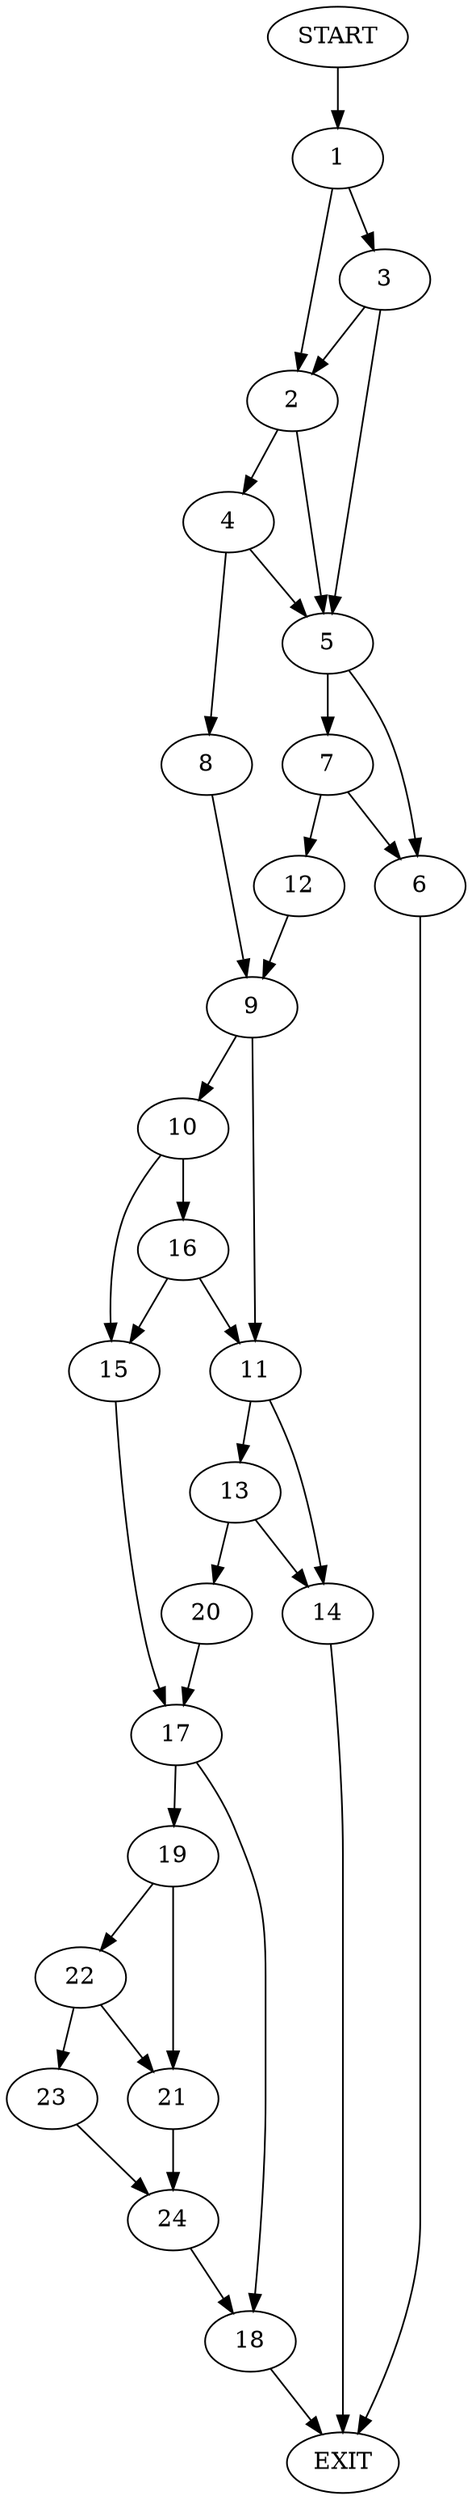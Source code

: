 digraph {
0 [label="START"];
1;
2;
3;
4;
5;
6;
7;
8;
9;
10;
11;
12;
13;
14;
15;
16;
17;
18;
19;
20;
21;
22;
23;
24;
25 [label="EXIT"];
0 -> 1;
1 -> 2;
1 -> 3;
2 -> 4;
2 -> 5;
3 -> 2;
3 -> 5;
5 -> 6;
5 -> 7;
4 -> 5;
4 -> 8;
8 -> 9;
9 -> 10;
9 -> 11;
6 -> 25;
7 -> 6;
7 -> 12;
12 -> 9;
11 -> 13;
11 -> 14;
10 -> 15;
10 -> 16;
16 -> 11;
16 -> 15;
15 -> 17;
17 -> 18;
17 -> 19;
13 -> 14;
13 -> 20;
14 -> 25;
20 -> 17;
19 -> 21;
19 -> 22;
18 -> 25;
22 -> 21;
22 -> 23;
21 -> 24;
23 -> 24;
24 -> 18;
}